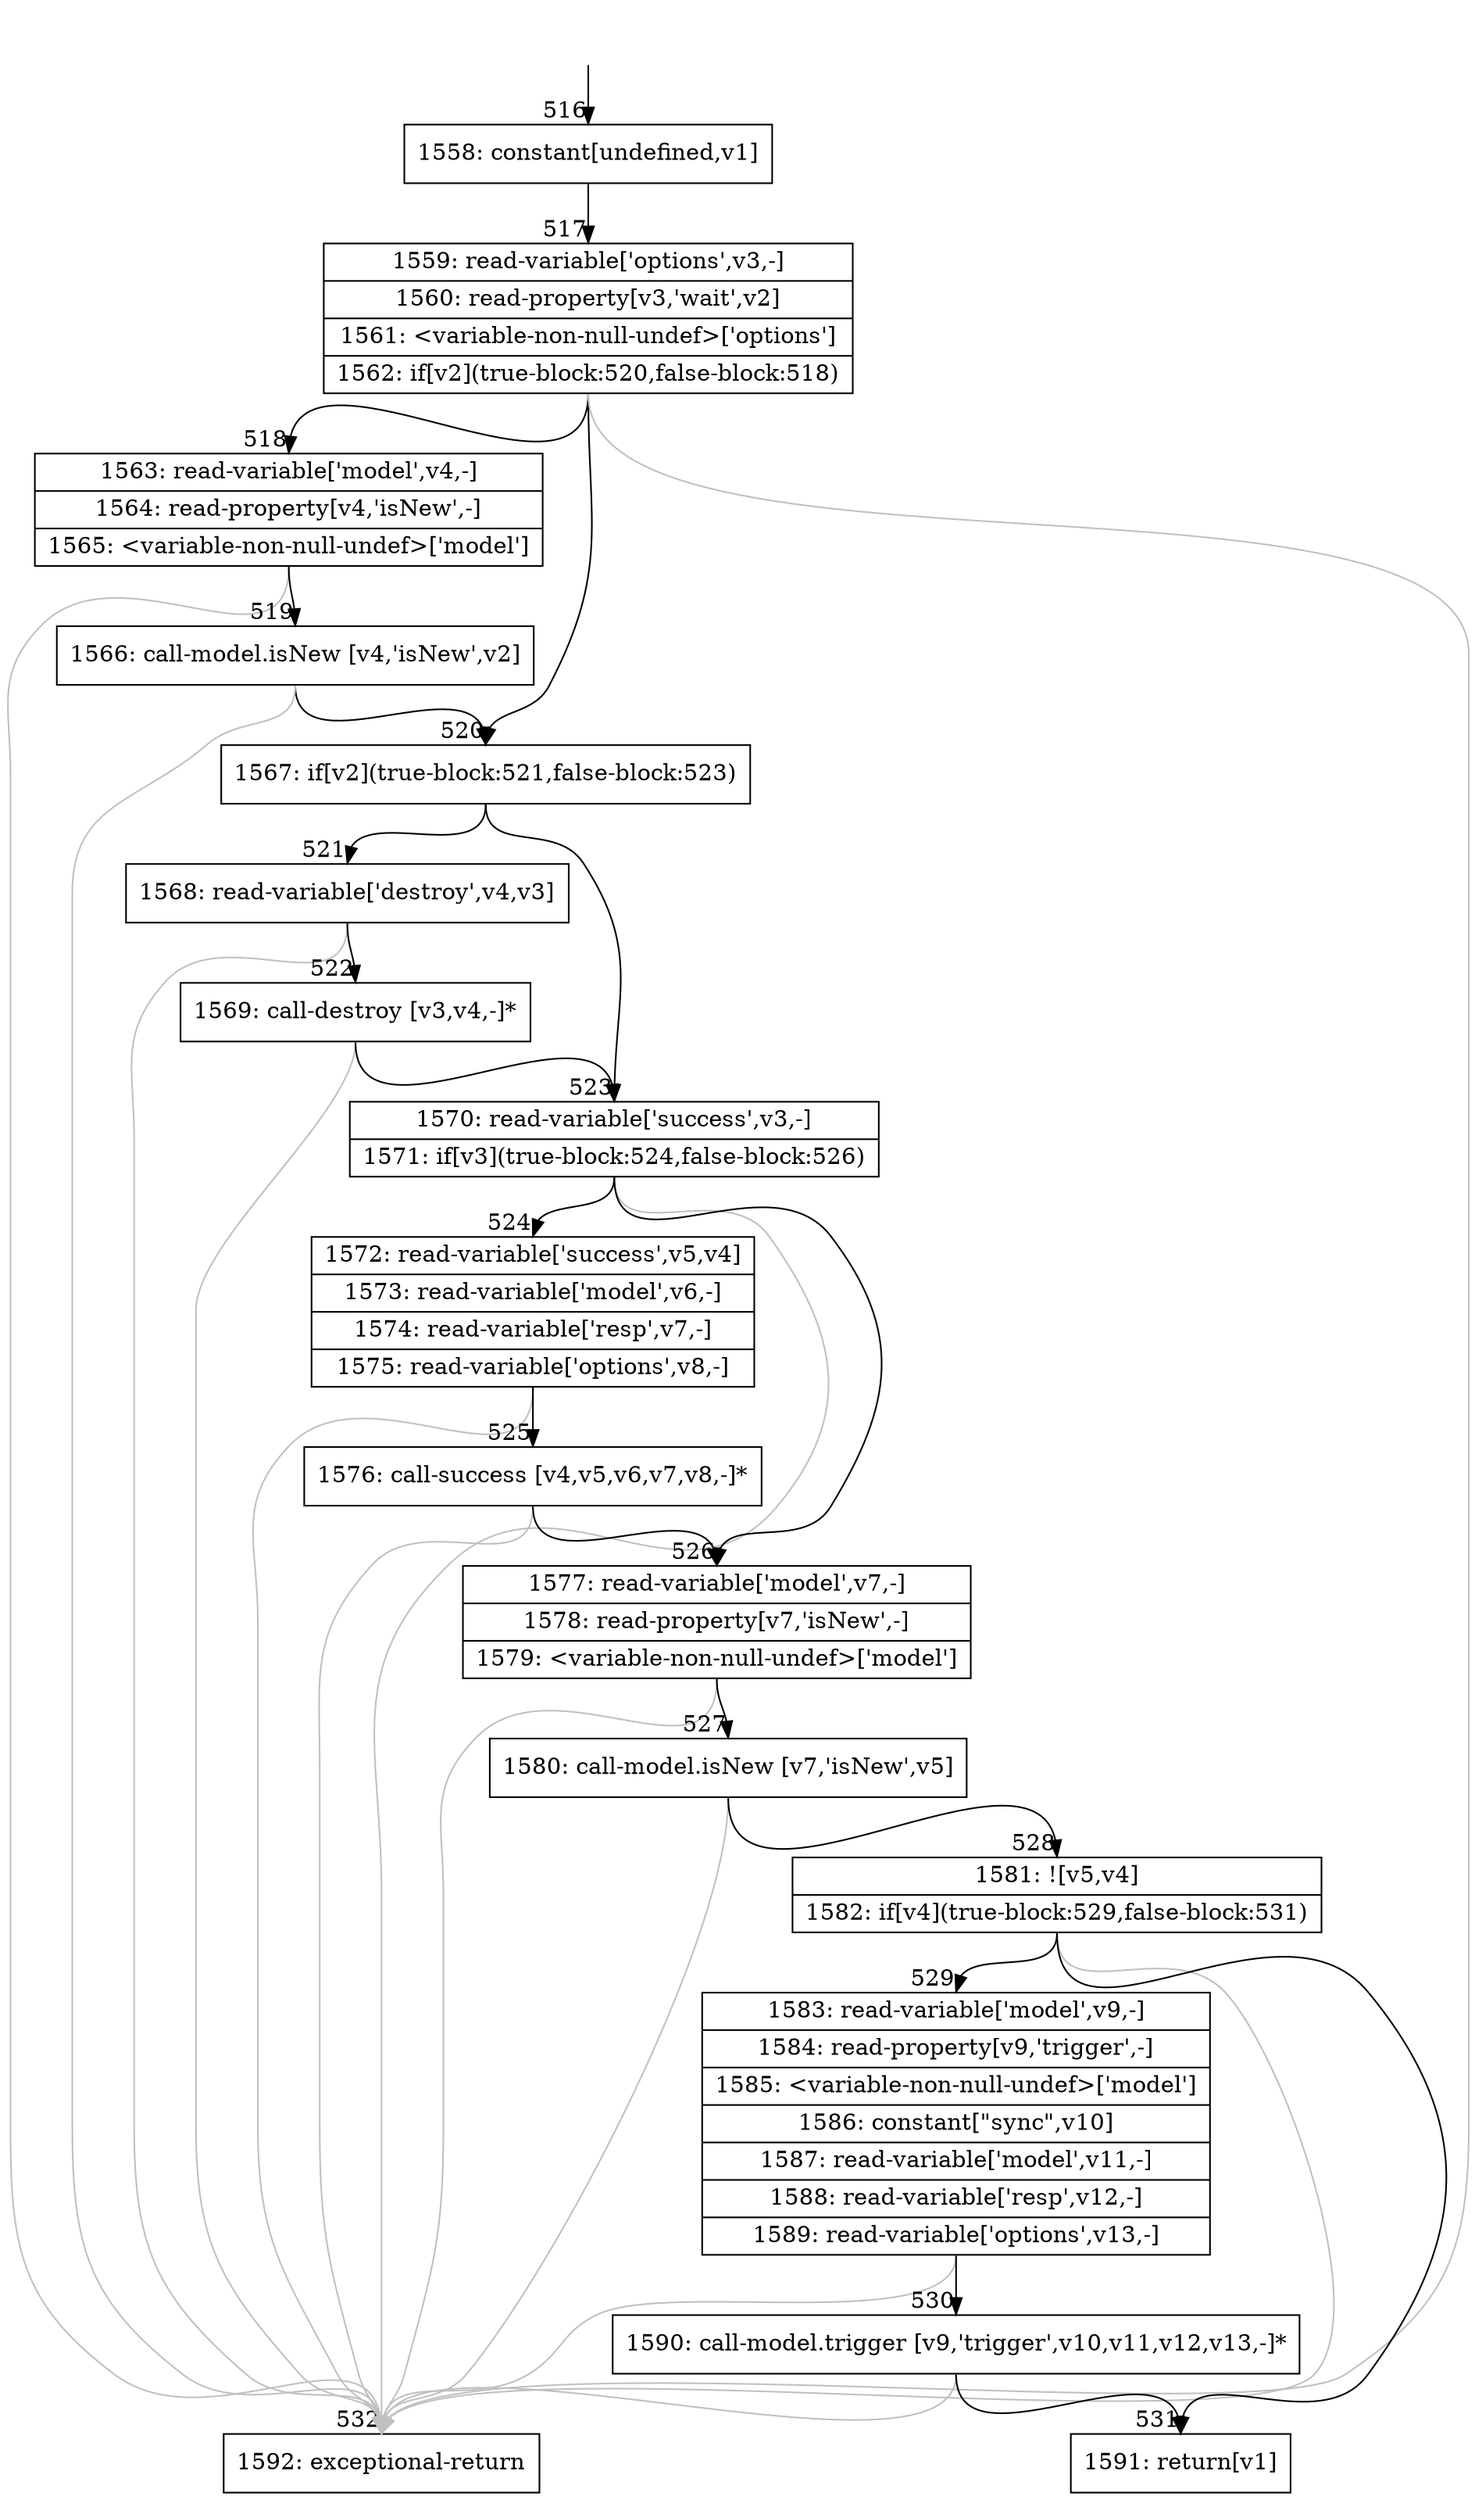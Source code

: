 digraph {
rankdir="TD"
BB_entry35[shape=none,label=""];
BB_entry35 -> BB516 [tailport=s, headport=n, headlabel="    516"]
BB516 [shape=record label="{1558: constant[undefined,v1]}" ] 
BB516 -> BB517 [tailport=s, headport=n, headlabel="      517"]
BB517 [shape=record label="{1559: read-variable['options',v3,-]|1560: read-property[v3,'wait',v2]|1561: \<variable-non-null-undef\>['options']|1562: if[v2](true-block:520,false-block:518)}" ] 
BB517 -> BB520 [tailport=s, headport=n, headlabel="      520"]
BB517 -> BB518 [tailport=s, headport=n, headlabel="      518"]
BB517 -> BB532 [tailport=s, headport=n, color=gray, headlabel="      532"]
BB518 [shape=record label="{1563: read-variable['model',v4,-]|1564: read-property[v4,'isNew',-]|1565: \<variable-non-null-undef\>['model']}" ] 
BB518 -> BB519 [tailport=s, headport=n, headlabel="      519"]
BB518 -> BB532 [tailport=s, headport=n, color=gray]
BB519 [shape=record label="{1566: call-model.isNew [v4,'isNew',v2]}" ] 
BB519 -> BB520 [tailport=s, headport=n]
BB519 -> BB532 [tailport=s, headport=n, color=gray]
BB520 [shape=record label="{1567: if[v2](true-block:521,false-block:523)}" ] 
BB520 -> BB521 [tailport=s, headport=n, headlabel="      521"]
BB520 -> BB523 [tailport=s, headport=n, headlabel="      523"]
BB521 [shape=record label="{1568: read-variable['destroy',v4,v3]}" ] 
BB521 -> BB522 [tailport=s, headport=n, headlabel="      522"]
BB521 -> BB532 [tailport=s, headport=n, color=gray]
BB522 [shape=record label="{1569: call-destroy [v3,v4,-]*}" ] 
BB522 -> BB523 [tailport=s, headport=n]
BB522 -> BB532 [tailport=s, headport=n, color=gray]
BB523 [shape=record label="{1570: read-variable['success',v3,-]|1571: if[v3](true-block:524,false-block:526)}" ] 
BB523 -> BB524 [tailport=s, headport=n, headlabel="      524"]
BB523 -> BB526 [tailport=s, headport=n, headlabel="      526"]
BB523 -> BB532 [tailport=s, headport=n, color=gray]
BB524 [shape=record label="{1572: read-variable['success',v5,v4]|1573: read-variable['model',v6,-]|1574: read-variable['resp',v7,-]|1575: read-variable['options',v8,-]}" ] 
BB524 -> BB525 [tailport=s, headport=n, headlabel="      525"]
BB524 -> BB532 [tailport=s, headport=n, color=gray]
BB525 [shape=record label="{1576: call-success [v4,v5,v6,v7,v8,-]*}" ] 
BB525 -> BB526 [tailport=s, headport=n]
BB525 -> BB532 [tailport=s, headport=n, color=gray]
BB526 [shape=record label="{1577: read-variable['model',v7,-]|1578: read-property[v7,'isNew',-]|1579: \<variable-non-null-undef\>['model']}" ] 
BB526 -> BB527 [tailport=s, headport=n, headlabel="      527"]
BB526 -> BB532 [tailport=s, headport=n, color=gray]
BB527 [shape=record label="{1580: call-model.isNew [v7,'isNew',v5]}" ] 
BB527 -> BB528 [tailport=s, headport=n, headlabel="      528"]
BB527 -> BB532 [tailport=s, headport=n, color=gray]
BB528 [shape=record label="{1581: ![v5,v4]|1582: if[v4](true-block:529,false-block:531)}" ] 
BB528 -> BB529 [tailport=s, headport=n, headlabel="      529"]
BB528 -> BB531 [tailport=s, headport=n, headlabel="      531"]
BB528 -> BB532 [tailport=s, headport=n, color=gray]
BB529 [shape=record label="{1583: read-variable['model',v9,-]|1584: read-property[v9,'trigger',-]|1585: \<variable-non-null-undef\>['model']|1586: constant[\"sync\",v10]|1587: read-variable['model',v11,-]|1588: read-variable['resp',v12,-]|1589: read-variable['options',v13,-]}" ] 
BB529 -> BB530 [tailport=s, headport=n, headlabel="      530"]
BB529 -> BB532 [tailport=s, headport=n, color=gray]
BB530 [shape=record label="{1590: call-model.trigger [v9,'trigger',v10,v11,v12,v13,-]*}" ] 
BB530 -> BB531 [tailport=s, headport=n]
BB530 -> BB532 [tailport=s, headport=n, color=gray]
BB531 [shape=record label="{1591: return[v1]}" ] 
BB532 [shape=record label="{1592: exceptional-return}" ] 
//#$~ 516
}
